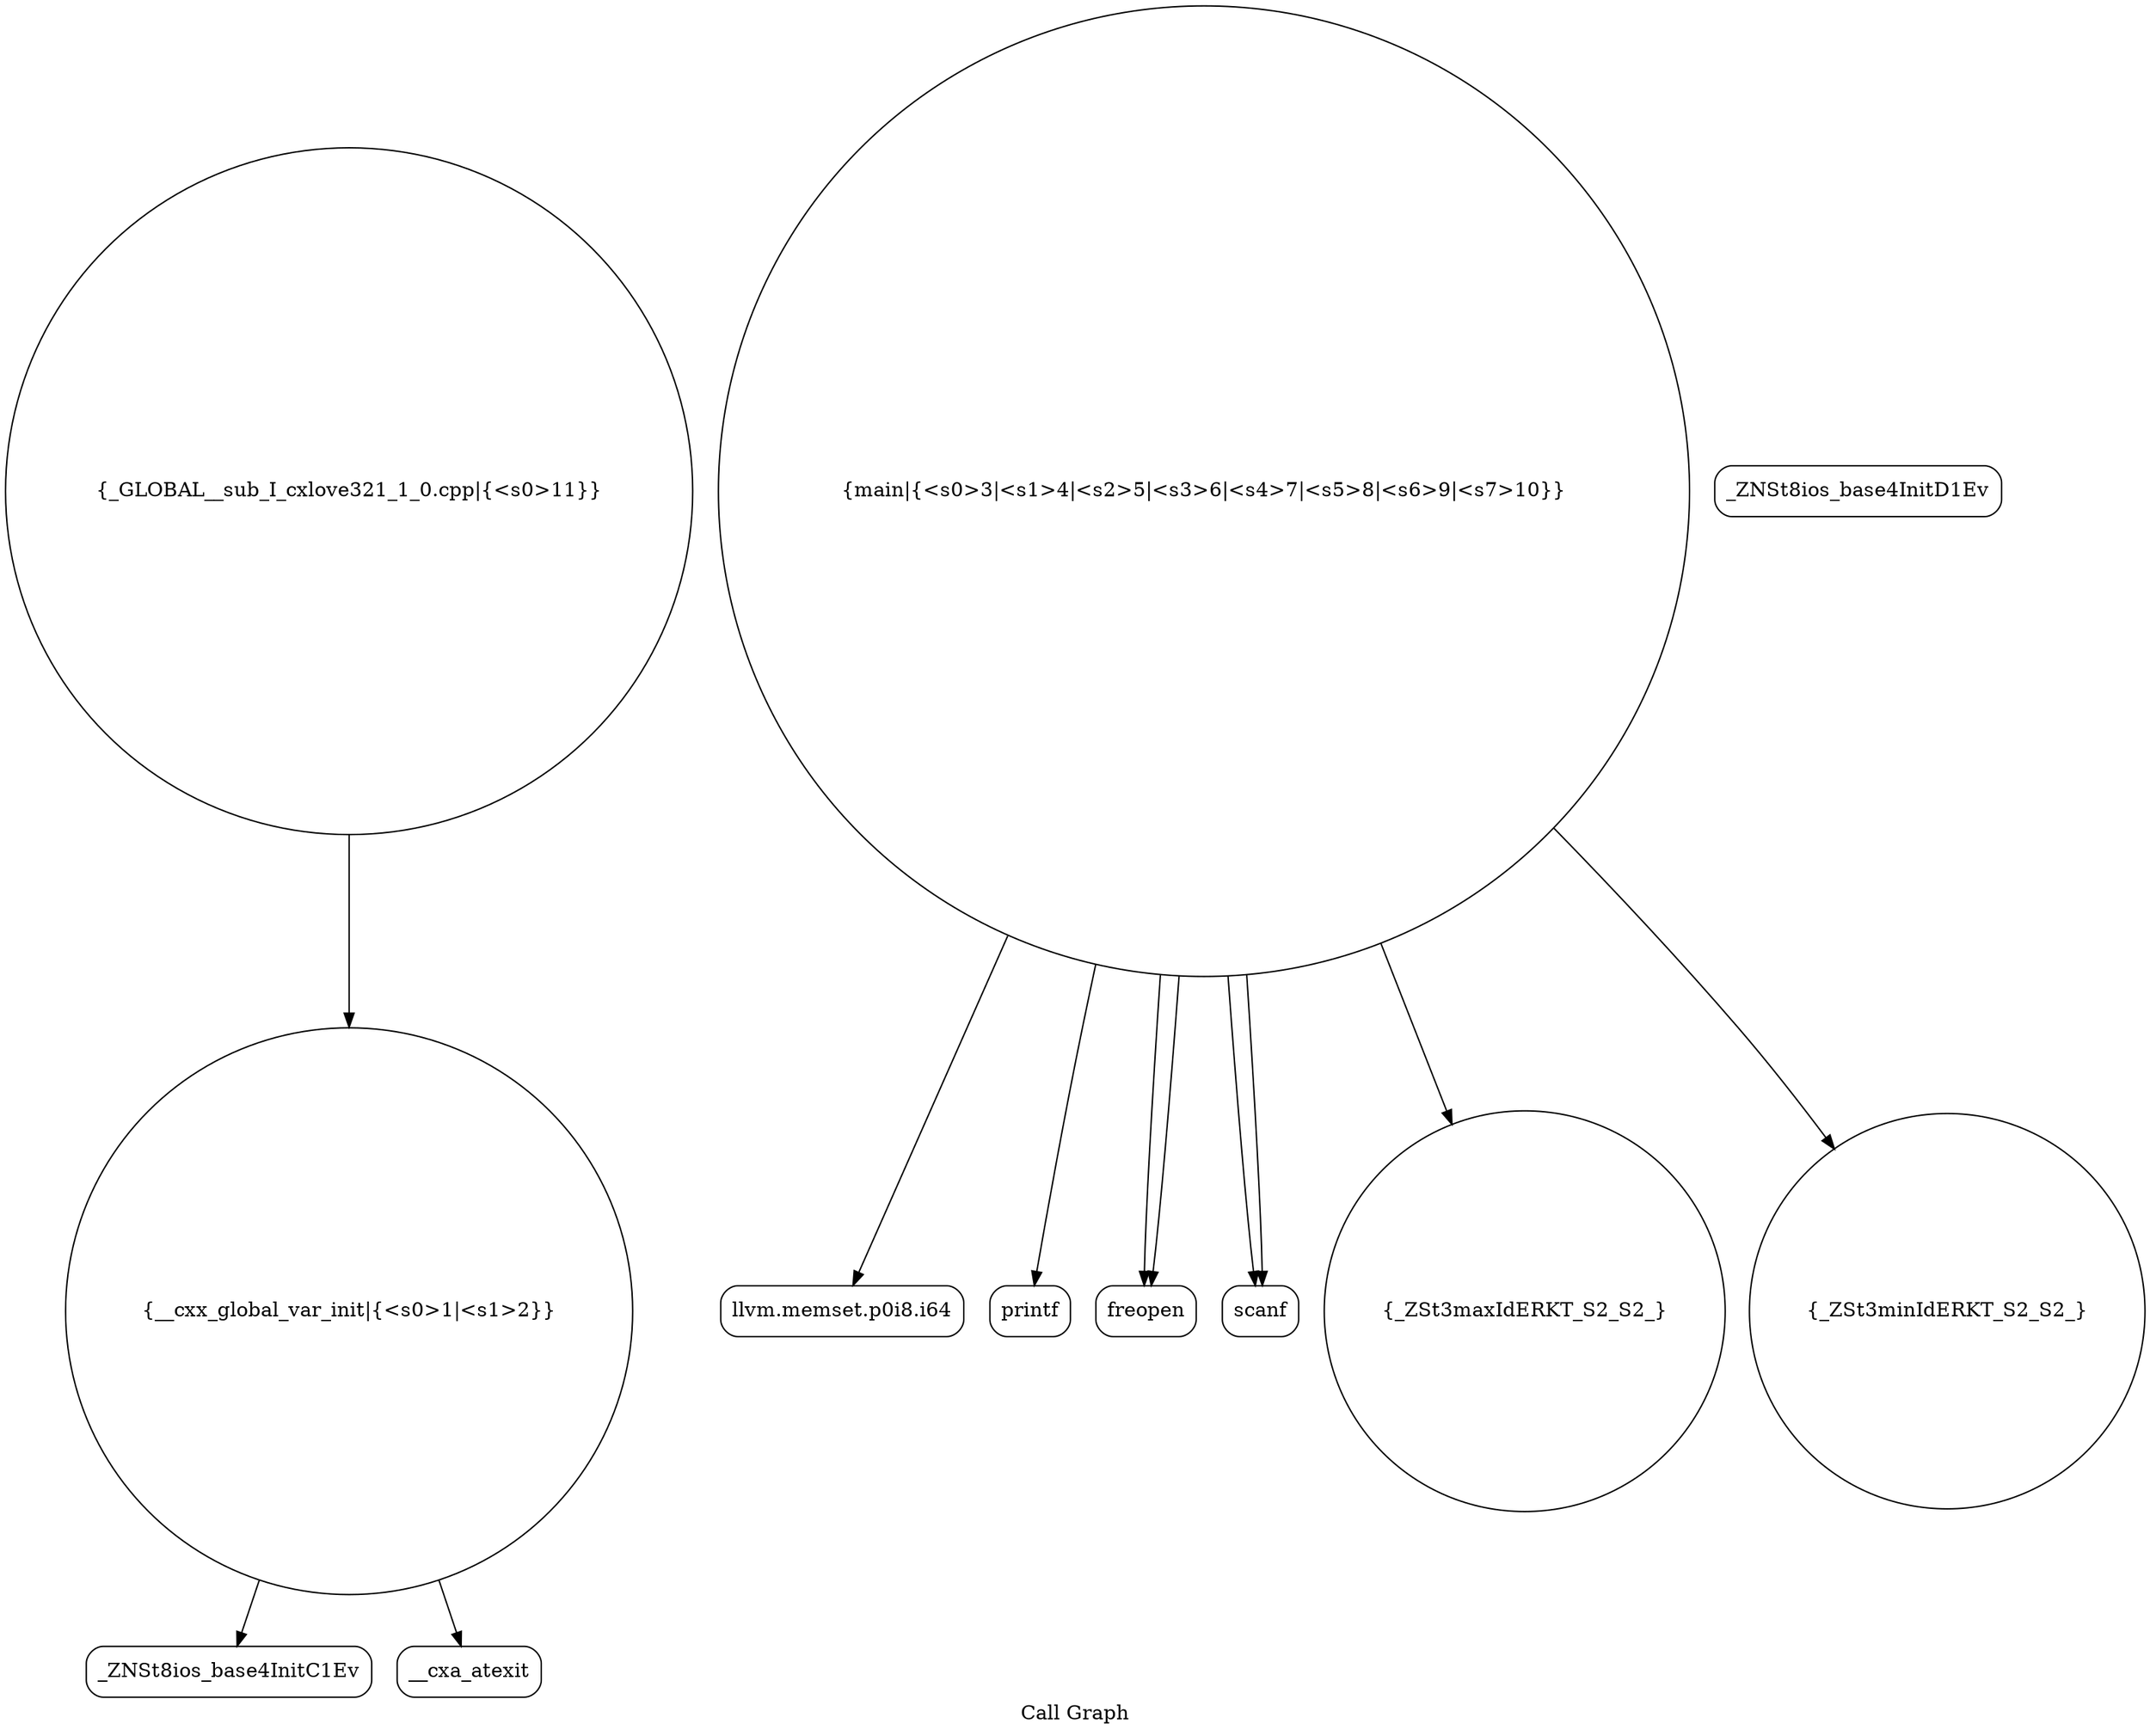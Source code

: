 digraph "Call Graph" {
	label="Call Graph";

	Node0x55b994ab5110 [shape=record,shape=circle,label="{__cxx_global_var_init|{<s0>1|<s1>2}}"];
	Node0x55b994ab5110:s0 -> Node0x55b994ab55a0[color=black];
	Node0x55b994ab5110:s1 -> Node0x55b994ab56a0[color=black];
	Node0x55b994ab58a0 [shape=record,shape=Mrecord,label="{llvm.memset.p0i8.i64}"];
	Node0x55b994ab5620 [shape=record,shape=Mrecord,label="{_ZNSt8ios_base4InitD1Ev}"];
	Node0x55b994ab59a0 [shape=record,shape=Mrecord,label="{printf}"];
	Node0x55b994ab5720 [shape=record,shape=circle,label="{main|{<s0>3|<s1>4|<s2>5|<s3>6|<s4>7|<s5>8|<s6>9|<s7>10}}"];
	Node0x55b994ab5720:s0 -> Node0x55b994ab57a0[color=black];
	Node0x55b994ab5720:s1 -> Node0x55b994ab57a0[color=black];
	Node0x55b994ab5720:s2 -> Node0x55b994ab5820[color=black];
	Node0x55b994ab5720:s3 -> Node0x55b994ab5820[color=black];
	Node0x55b994ab5720:s4 -> Node0x55b994ab58a0[color=black];
	Node0x55b994ab5720:s5 -> Node0x55b994ab5920[color=black];
	Node0x55b994ab5720:s6 -> Node0x55b994ab5a20[color=black];
	Node0x55b994ab5720:s7 -> Node0x55b994ab59a0[color=black];
	Node0x55b994ab5aa0 [shape=record,shape=circle,label="{_GLOBAL__sub_I_cxlove321_1_0.cpp|{<s0>11}}"];
	Node0x55b994ab5aa0:s0 -> Node0x55b994ab5110[color=black];
	Node0x55b994ab5820 [shape=record,shape=Mrecord,label="{scanf}"];
	Node0x55b994ab55a0 [shape=record,shape=Mrecord,label="{_ZNSt8ios_base4InitC1Ev}"];
	Node0x55b994ab5920 [shape=record,shape=circle,label="{_ZSt3maxIdERKT_S2_S2_}"];
	Node0x55b994ab56a0 [shape=record,shape=Mrecord,label="{__cxa_atexit}"];
	Node0x55b994ab5a20 [shape=record,shape=circle,label="{_ZSt3minIdERKT_S2_S2_}"];
	Node0x55b994ab57a0 [shape=record,shape=Mrecord,label="{freopen}"];
}
